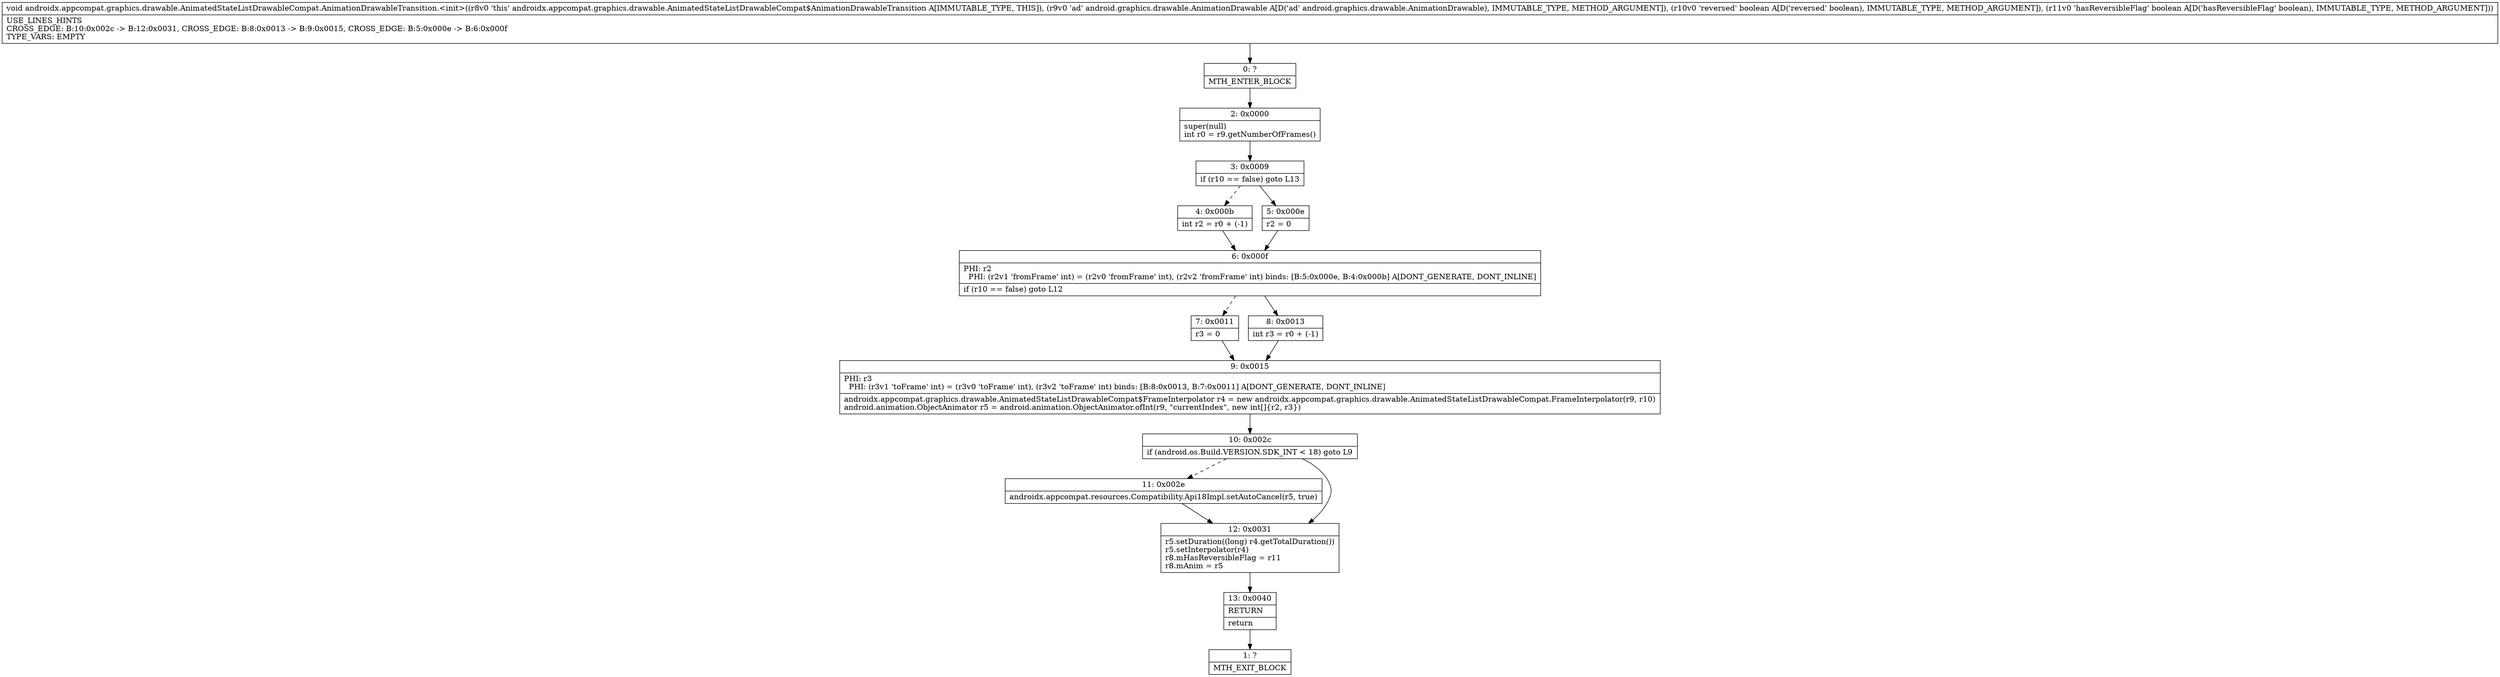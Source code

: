 digraph "CFG forandroidx.appcompat.graphics.drawable.AnimatedStateListDrawableCompat.AnimationDrawableTransition.\<init\>(Landroid\/graphics\/drawable\/AnimationDrawable;ZZ)V" {
Node_0 [shape=record,label="{0\:\ ?|MTH_ENTER_BLOCK\l}"];
Node_2 [shape=record,label="{2\:\ 0x0000|super(null)\lint r0 = r9.getNumberOfFrames()\l}"];
Node_3 [shape=record,label="{3\:\ 0x0009|if (r10 == false) goto L13\l}"];
Node_4 [shape=record,label="{4\:\ 0x000b|int r2 = r0 + (\-1)\l}"];
Node_6 [shape=record,label="{6\:\ 0x000f|PHI: r2 \l  PHI: (r2v1 'fromFrame' int) = (r2v0 'fromFrame' int), (r2v2 'fromFrame' int) binds: [B:5:0x000e, B:4:0x000b] A[DONT_GENERATE, DONT_INLINE]\l|if (r10 == false) goto L12\l}"];
Node_7 [shape=record,label="{7\:\ 0x0011|r3 = 0\l}"];
Node_9 [shape=record,label="{9\:\ 0x0015|PHI: r3 \l  PHI: (r3v1 'toFrame' int) = (r3v0 'toFrame' int), (r3v2 'toFrame' int) binds: [B:8:0x0013, B:7:0x0011] A[DONT_GENERATE, DONT_INLINE]\l|androidx.appcompat.graphics.drawable.AnimatedStateListDrawableCompat$FrameInterpolator r4 = new androidx.appcompat.graphics.drawable.AnimatedStateListDrawableCompat.FrameInterpolator(r9, r10)\landroid.animation.ObjectAnimator r5 = android.animation.ObjectAnimator.ofInt(r9, \"currentIndex\", new int[]\{r2, r3\})\l}"];
Node_10 [shape=record,label="{10\:\ 0x002c|if (android.os.Build.VERSION.SDK_INT \< 18) goto L9\l}"];
Node_11 [shape=record,label="{11\:\ 0x002e|androidx.appcompat.resources.Compatibility.Api18Impl.setAutoCancel(r5, true)\l}"];
Node_12 [shape=record,label="{12\:\ 0x0031|r5.setDuration((long) r4.getTotalDuration())\lr5.setInterpolator(r4)\lr8.mHasReversibleFlag = r11\lr8.mAnim = r5\l}"];
Node_13 [shape=record,label="{13\:\ 0x0040|RETURN\l|return\l}"];
Node_1 [shape=record,label="{1\:\ ?|MTH_EXIT_BLOCK\l}"];
Node_8 [shape=record,label="{8\:\ 0x0013|int r3 = r0 + (\-1)\l}"];
Node_5 [shape=record,label="{5\:\ 0x000e|r2 = 0\l}"];
MethodNode[shape=record,label="{void androidx.appcompat.graphics.drawable.AnimatedStateListDrawableCompat.AnimationDrawableTransition.\<init\>((r8v0 'this' androidx.appcompat.graphics.drawable.AnimatedStateListDrawableCompat$AnimationDrawableTransition A[IMMUTABLE_TYPE, THIS]), (r9v0 'ad' android.graphics.drawable.AnimationDrawable A[D('ad' android.graphics.drawable.AnimationDrawable), IMMUTABLE_TYPE, METHOD_ARGUMENT]), (r10v0 'reversed' boolean A[D('reversed' boolean), IMMUTABLE_TYPE, METHOD_ARGUMENT]), (r11v0 'hasReversibleFlag' boolean A[D('hasReversibleFlag' boolean), IMMUTABLE_TYPE, METHOD_ARGUMENT]))  | USE_LINES_HINTS\lCROSS_EDGE: B:10:0x002c \-\> B:12:0x0031, CROSS_EDGE: B:8:0x0013 \-\> B:9:0x0015, CROSS_EDGE: B:5:0x000e \-\> B:6:0x000f\lTYPE_VARS: EMPTY\l}"];
MethodNode -> Node_0;Node_0 -> Node_2;
Node_2 -> Node_3;
Node_3 -> Node_4[style=dashed];
Node_3 -> Node_5;
Node_4 -> Node_6;
Node_6 -> Node_7[style=dashed];
Node_6 -> Node_8;
Node_7 -> Node_9;
Node_9 -> Node_10;
Node_10 -> Node_11[style=dashed];
Node_10 -> Node_12;
Node_11 -> Node_12;
Node_12 -> Node_13;
Node_13 -> Node_1;
Node_8 -> Node_9;
Node_5 -> Node_6;
}

